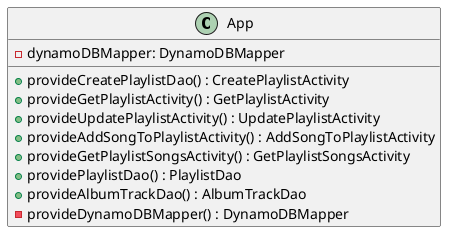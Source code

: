 @startuml
'https://plantuml.com/sequence-diagram

class App {
- dynamoDBMapper: DynamoDBMapper
+ provideCreatePlaylistDao() : CreatePlaylistActivity
+ provideGetPlaylistActivity() : GetPlaylistActivity
+ provideUpdatePlaylistActivity() : UpdatePlaylistActivity
+ provideAddSongToPlaylistActivity() : AddSongToPlaylistActivity
+ provideGetPlaylistSongsActivity() : GetPlaylistSongsActivity
+ providePlaylistDao() : PlaylistDao
+ provideAlbumTrackDao() : AlbumTrackDao
- provideDynamoDBMapper() : DynamoDBMapper
}
@enduml